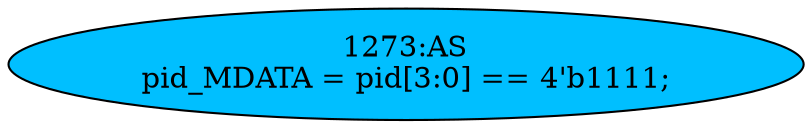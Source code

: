 strict digraph "" {
	node [label="\N"];
	"1273:AS"	 [ast="<pyverilog.vparser.ast.Assign object at 0x7f0647e57110>",
		def_var="['pid_MDATA']",
		fillcolor=deepskyblue,
		label="1273:AS
pid_MDATA = pid[3:0] == 4'b1111;",
		statements="[]",
		style=filled,
		typ=Assign,
		use_var="['pid']"];
}
